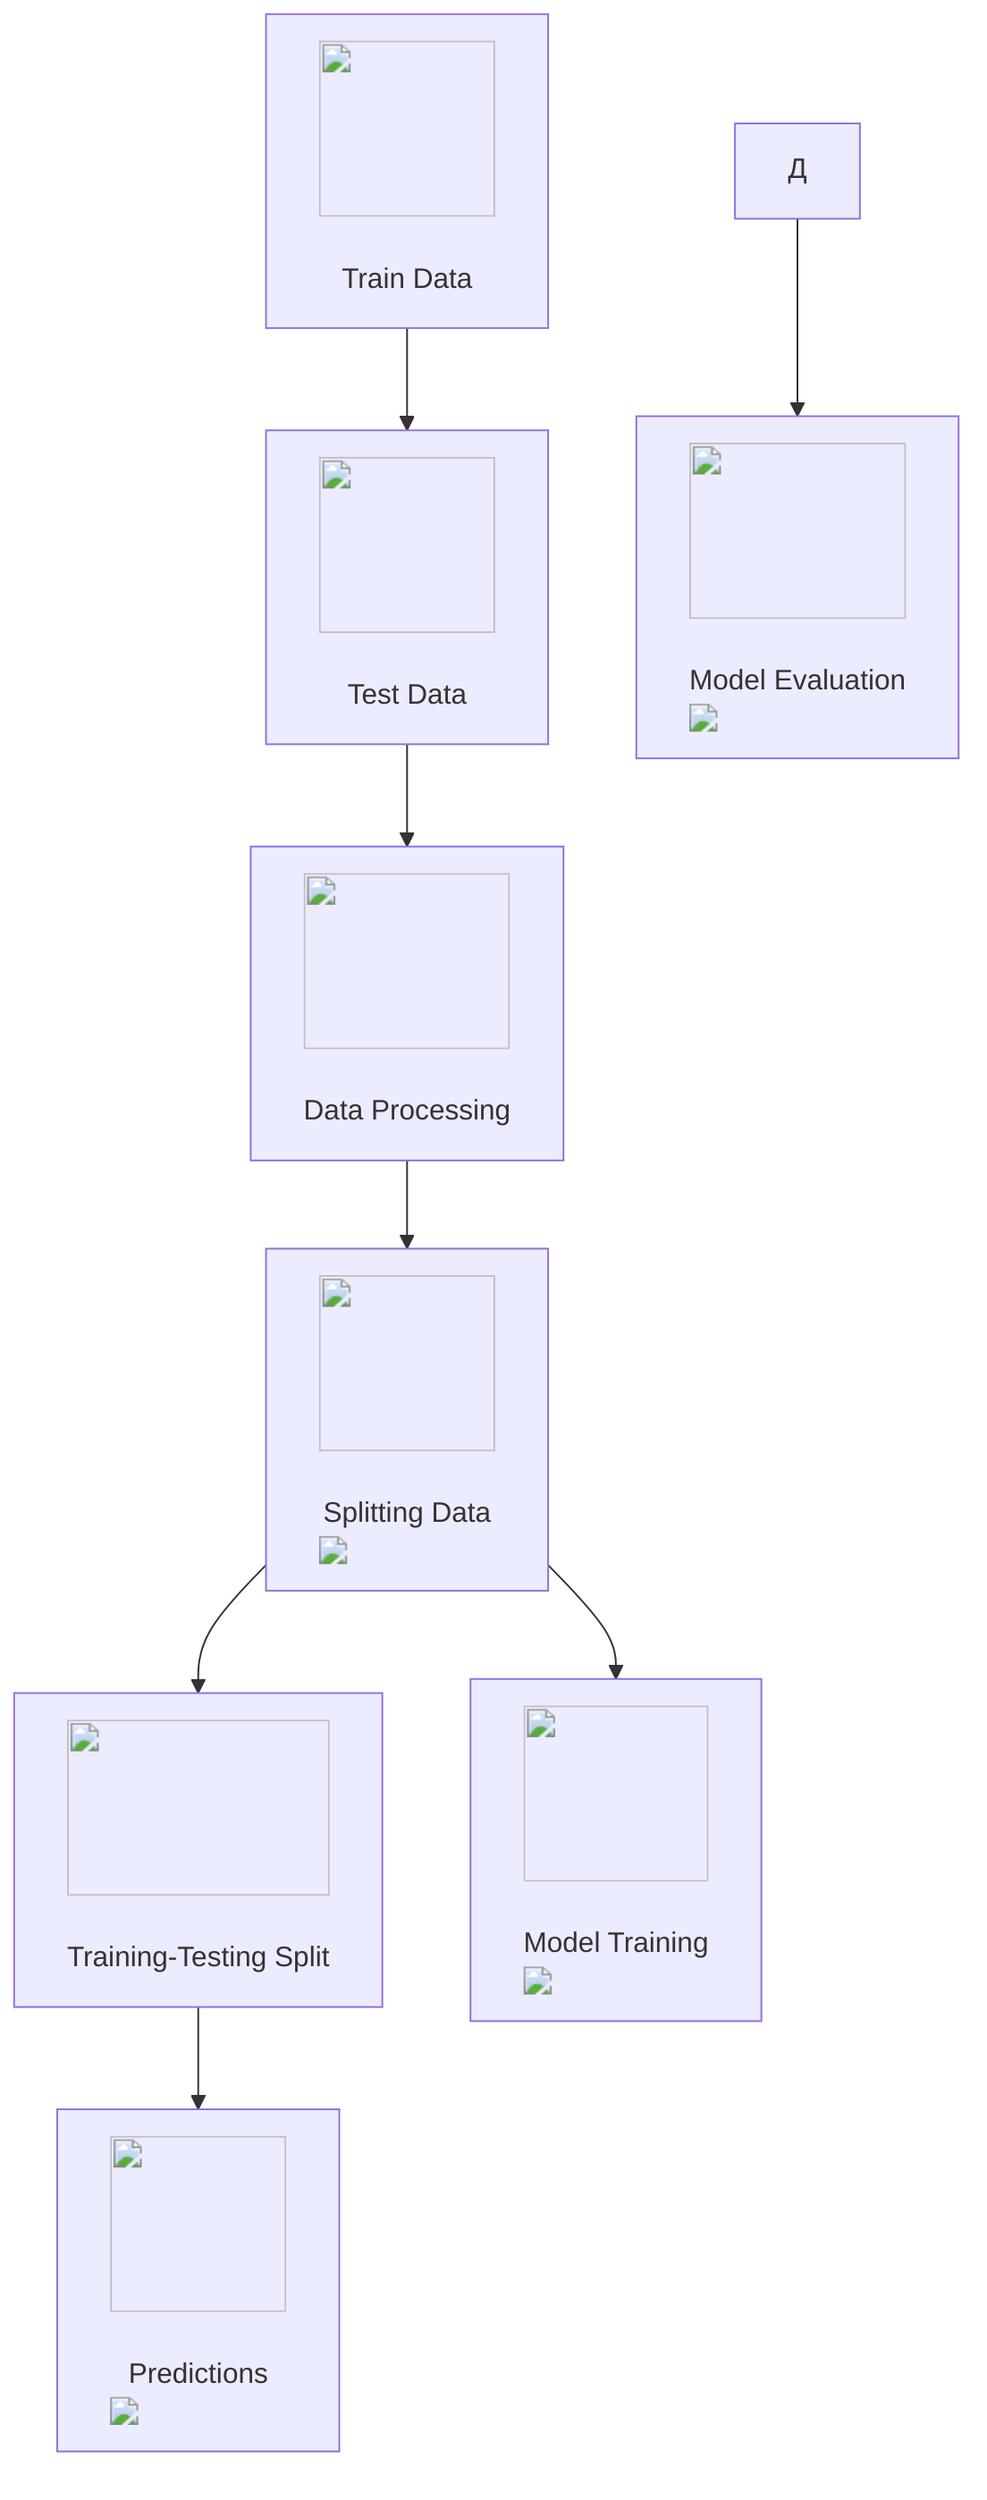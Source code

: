 graph TD;
    A["<img src='icons/file.svg' width=100 height=100/> <br/> Train Data"] --> B["<img src='icons/file.svg' width=100 height=100/> <br/> Test Data"];
    B --> C["<img src='icons/database.svg' width=100 height=100/> <br/> Data Processing"];
    C --> D["<img src='icons/column_split.svg' width=100 height=100/> <br/> Splitting Data <br/> <img src='dummy_plots/barplot_template.svg'/> "];
    D --> E["<img src='icons/row_split.svg' width=100 height=100/> <br/> Training-Testing Split"];
    D --> F["<img src='icons/brain.svg' width=100 height=100/> <br/> Model Training <br/> <img src='dummy_plots/scatter_plot_template.svg'/> "];
    Д --> G["<img src='icons/brain.svg' width=100 height=100/> <br/> Model Evaluation <br/> <img src='dummy_plots/boxplot_template.svg'/> "];
    E --> H["<img src='icons/image.svg' width=100 height=100/> <br/> Predictions <br/> <img src='dummy_plots/hist_template.svg'/> "];